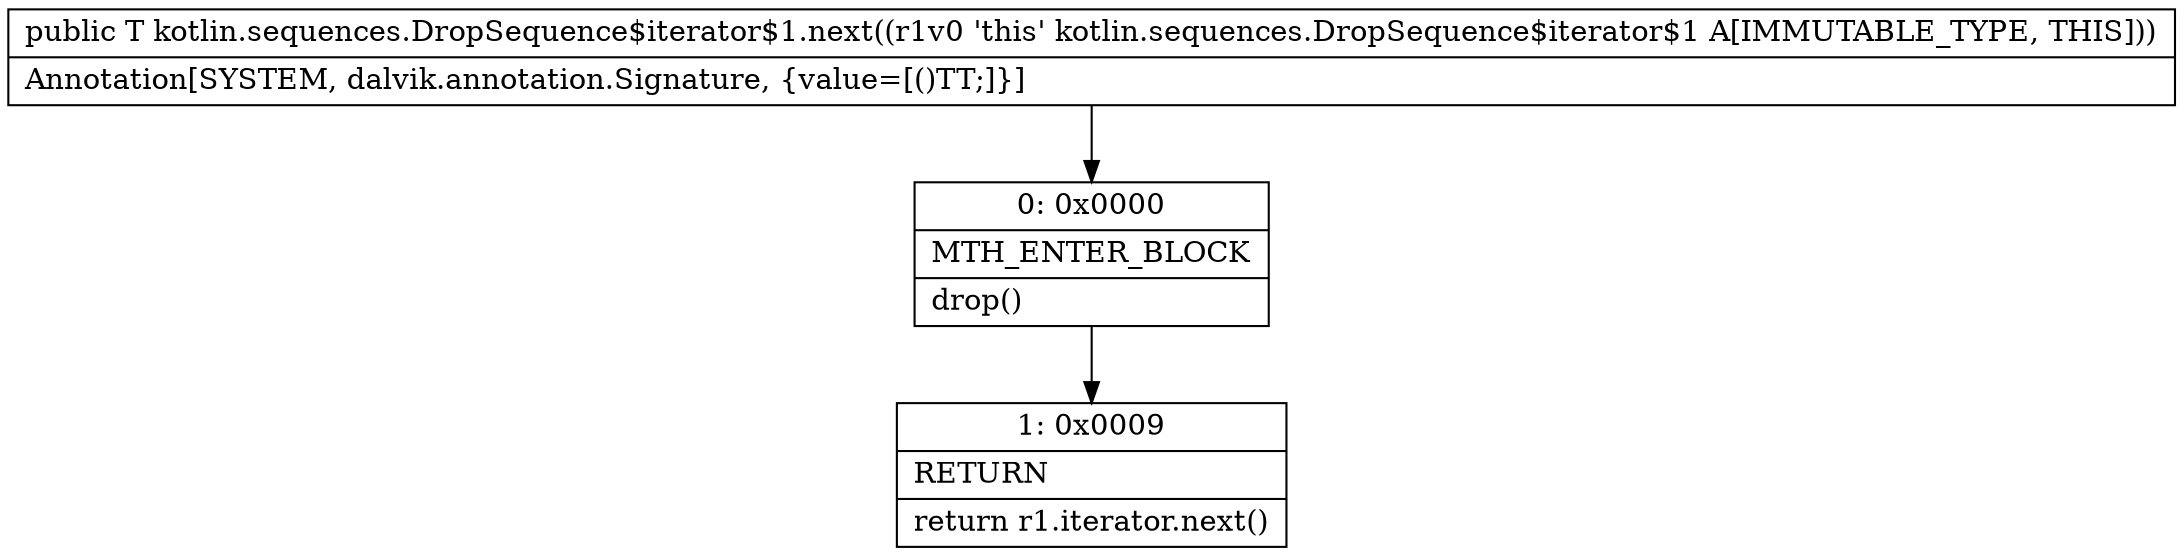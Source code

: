 digraph "CFG forkotlin.sequences.DropSequence$iterator$1.next()Ljava\/lang\/Object;" {
Node_0 [shape=record,label="{0\:\ 0x0000|MTH_ENTER_BLOCK\l|drop()\l}"];
Node_1 [shape=record,label="{1\:\ 0x0009|RETURN\l|return r1.iterator.next()\l}"];
MethodNode[shape=record,label="{public T kotlin.sequences.DropSequence$iterator$1.next((r1v0 'this' kotlin.sequences.DropSequence$iterator$1 A[IMMUTABLE_TYPE, THIS]))  | Annotation[SYSTEM, dalvik.annotation.Signature, \{value=[()TT;]\}]\l}"];
MethodNode -> Node_0;
Node_0 -> Node_1;
}

